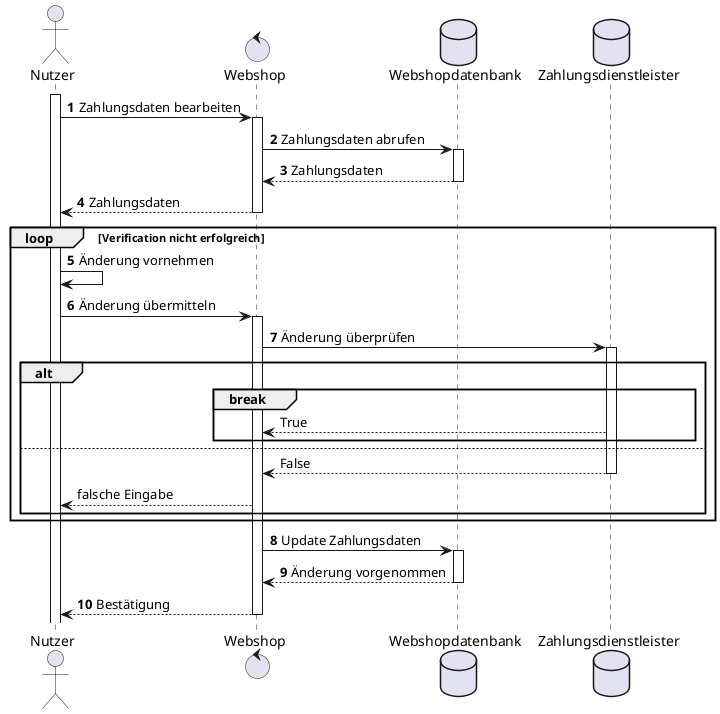 @startuml zahlungsdaten_loeschen

    actor Nutzer
    control Webshop
    database Webshopdatenbank
    database Zahlungsdienstleister

    skinparam responseMessageBelowArrow true
    autonumber
    activate Nutzer
    Nutzer -> Webshop : Zahlungsdaten bearbeiten
    activate Webshop
    Webshop -> Webshopdatenbank : Zahlungsdaten abrufen
    activate Webshopdatenbank
    Webshopdatenbank --> Webshop : Zahlungsdaten
    deactivate Webshopdatenbank
    Webshop --> Nutzer : Zahlungsdaten
    deactivate Webshop
    loop Verification nicht erfolgreich
        Nutzer -> Nutzer : Änderung vornehmen
        Nutzer -> Webshop : Änderung übermitteln
        activate Webshop
        Webshop -> Zahlungsdienstleister : Änderung überprüfen
        activate Zahlungsdienstleister
        autonumber stop
        alt  
            break
                Zahlungsdienstleister --> Webshop : True
                
            end
        else
            Zahlungsdienstleister --> Webshop : False
            deactivate Zahlungsdienstleister
            Webshop --> Nutzer : falsche Eingabe
        end
    end
    autonumber resume
    Webshop -> Webshopdatenbank : Update Zahlungsdaten
    activate Webshopdatenbank
    Webshopdatenbank --> Webshop : Änderung vorgenommen
    deactivate Webshopdatenbank
    Webshop --> Nutzer : Bestätigung

    deactivate Webshop

@enduml